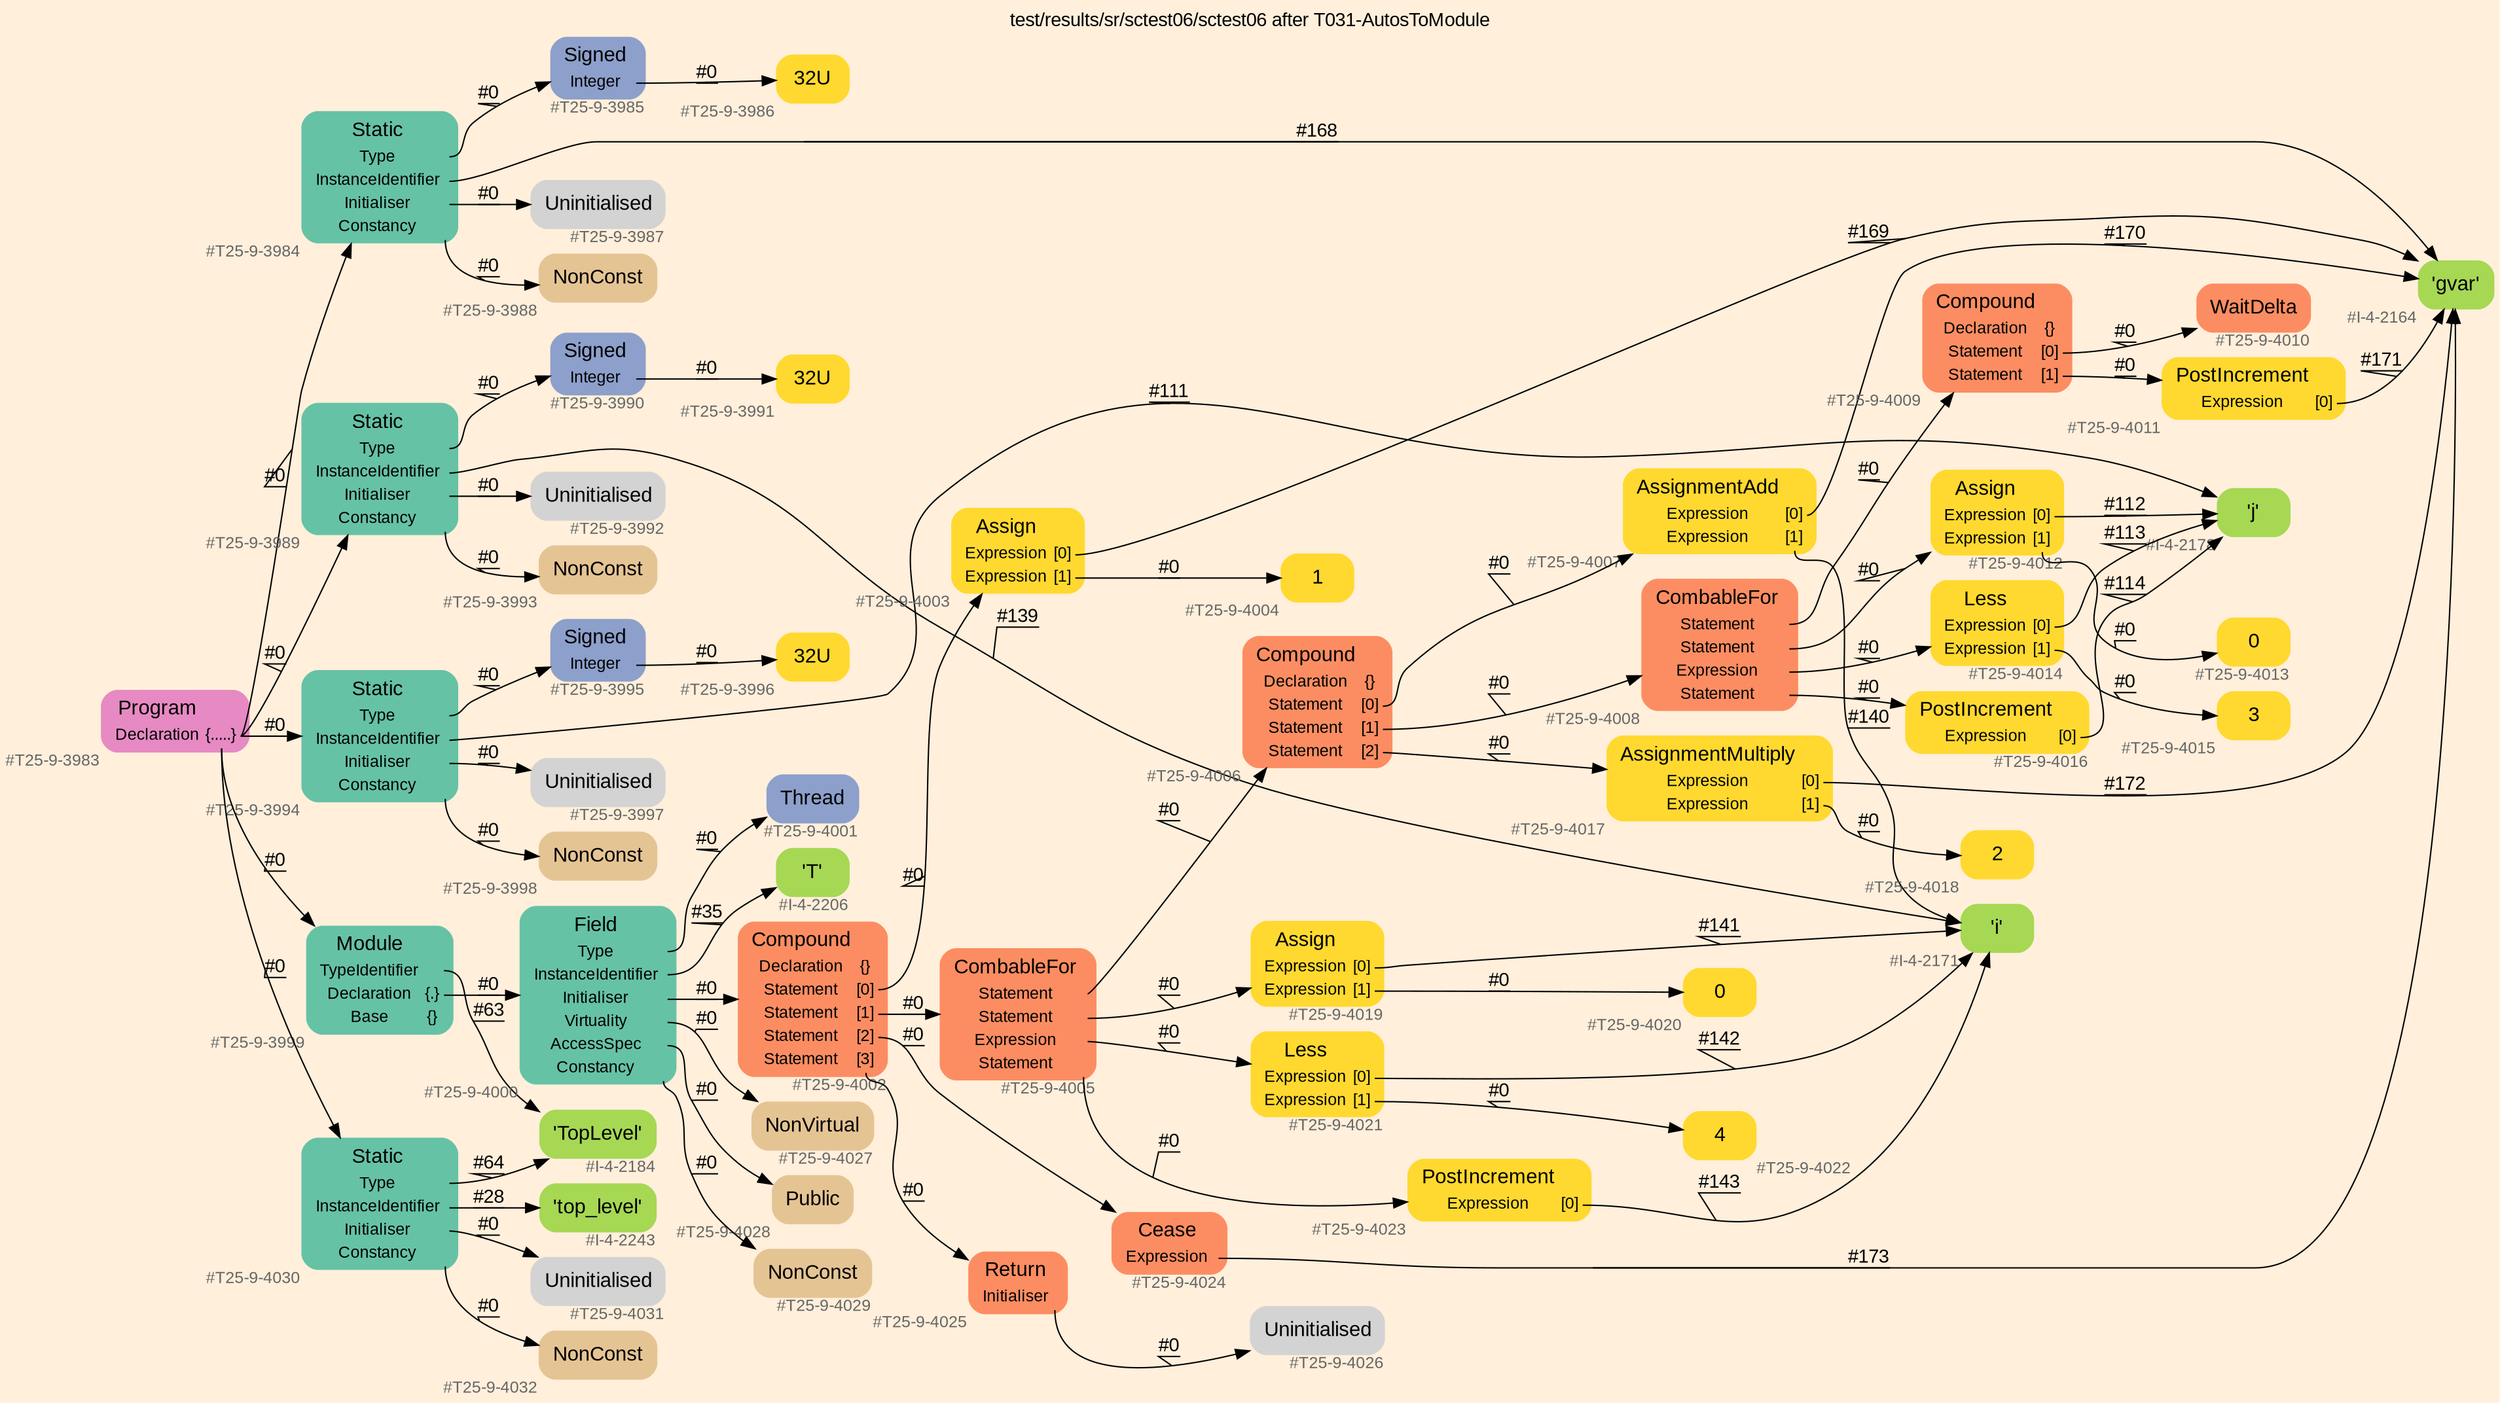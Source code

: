 digraph "test/results/sr/sctest06/sctest06 after T031-AutosToModule" {
label = "test/results/sr/sctest06/sctest06 after T031-AutosToModule"
labelloc = t
graph [
    rankdir = "LR"
    ranksep = 0.3
    bgcolor = antiquewhite1
    color = black
    fontcolor = black
    fontname = "Arial"
];
node [
    fontname = "Arial"
];
edge [
    fontname = "Arial"
];

// -------------------- node figure --------------------
// -------- block #T25-9-3983 ----------
"#T25-9-3983" [
    fillcolor = "/set28/4"
    xlabel = "#T25-9-3983"
    fontsize = "12"
    fontcolor = grey40
    shape = "plaintext"
    label = <<TABLE BORDER="0" CELLBORDER="0" CELLSPACING="0">
     <TR><TD><FONT COLOR="black" POINT-SIZE="15">Program</FONT></TD></TR>
     <TR><TD><FONT COLOR="black" POINT-SIZE="12">Declaration</FONT></TD><TD PORT="port0"><FONT COLOR="black" POINT-SIZE="12">{.....}</FONT></TD></TR>
    </TABLE>>
    style = "rounded,filled"
];

// -------- block #T25-9-3984 ----------
"#T25-9-3984" [
    fillcolor = "/set28/1"
    xlabel = "#T25-9-3984"
    fontsize = "12"
    fontcolor = grey40
    shape = "plaintext"
    label = <<TABLE BORDER="0" CELLBORDER="0" CELLSPACING="0">
     <TR><TD><FONT COLOR="black" POINT-SIZE="15">Static</FONT></TD></TR>
     <TR><TD><FONT COLOR="black" POINT-SIZE="12">Type</FONT></TD><TD PORT="port0"></TD></TR>
     <TR><TD><FONT COLOR="black" POINT-SIZE="12">InstanceIdentifier</FONT></TD><TD PORT="port1"></TD></TR>
     <TR><TD><FONT COLOR="black" POINT-SIZE="12">Initialiser</FONT></TD><TD PORT="port2"></TD></TR>
     <TR><TD><FONT COLOR="black" POINT-SIZE="12">Constancy</FONT></TD><TD PORT="port3"></TD></TR>
    </TABLE>>
    style = "rounded,filled"
];

// -------- block #T25-9-3985 ----------
"#T25-9-3985" [
    fillcolor = "/set28/3"
    xlabel = "#T25-9-3985"
    fontsize = "12"
    fontcolor = grey40
    shape = "plaintext"
    label = <<TABLE BORDER="0" CELLBORDER="0" CELLSPACING="0">
     <TR><TD><FONT COLOR="black" POINT-SIZE="15">Signed</FONT></TD></TR>
     <TR><TD><FONT COLOR="black" POINT-SIZE="12">Integer</FONT></TD><TD PORT="port0"></TD></TR>
    </TABLE>>
    style = "rounded,filled"
];

// -------- block #T25-9-3986 ----------
"#T25-9-3986" [
    fillcolor = "/set28/6"
    xlabel = "#T25-9-3986"
    fontsize = "12"
    fontcolor = grey40
    shape = "plaintext"
    label = <<TABLE BORDER="0" CELLBORDER="0" CELLSPACING="0">
     <TR><TD><FONT COLOR="black" POINT-SIZE="15">32U</FONT></TD></TR>
    </TABLE>>
    style = "rounded,filled"
];

// -------- block #I-4-2164 ----------
"#I-4-2164" [
    fillcolor = "/set28/5"
    xlabel = "#I-4-2164"
    fontsize = "12"
    fontcolor = grey40
    shape = "plaintext"
    label = <<TABLE BORDER="0" CELLBORDER="0" CELLSPACING="0">
     <TR><TD><FONT COLOR="black" POINT-SIZE="15">'gvar'</FONT></TD></TR>
    </TABLE>>
    style = "rounded,filled"
];

// -------- block #T25-9-3987 ----------
"#T25-9-3987" [
    xlabel = "#T25-9-3987"
    fontsize = "12"
    fontcolor = grey40
    shape = "plaintext"
    label = <<TABLE BORDER="0" CELLBORDER="0" CELLSPACING="0">
     <TR><TD><FONT COLOR="black" POINT-SIZE="15">Uninitialised</FONT></TD></TR>
    </TABLE>>
    style = "rounded,filled"
];

// -------- block #T25-9-3988 ----------
"#T25-9-3988" [
    fillcolor = "/set28/7"
    xlabel = "#T25-9-3988"
    fontsize = "12"
    fontcolor = grey40
    shape = "plaintext"
    label = <<TABLE BORDER="0" CELLBORDER="0" CELLSPACING="0">
     <TR><TD><FONT COLOR="black" POINT-SIZE="15">NonConst</FONT></TD></TR>
    </TABLE>>
    style = "rounded,filled"
];

// -------- block #T25-9-3989 ----------
"#T25-9-3989" [
    fillcolor = "/set28/1"
    xlabel = "#T25-9-3989"
    fontsize = "12"
    fontcolor = grey40
    shape = "plaintext"
    label = <<TABLE BORDER="0" CELLBORDER="0" CELLSPACING="0">
     <TR><TD><FONT COLOR="black" POINT-SIZE="15">Static</FONT></TD></TR>
     <TR><TD><FONT COLOR="black" POINT-SIZE="12">Type</FONT></TD><TD PORT="port0"></TD></TR>
     <TR><TD><FONT COLOR="black" POINT-SIZE="12">InstanceIdentifier</FONT></TD><TD PORT="port1"></TD></TR>
     <TR><TD><FONT COLOR="black" POINT-SIZE="12">Initialiser</FONT></TD><TD PORT="port2"></TD></TR>
     <TR><TD><FONT COLOR="black" POINT-SIZE="12">Constancy</FONT></TD><TD PORT="port3"></TD></TR>
    </TABLE>>
    style = "rounded,filled"
];

// -------- block #T25-9-3990 ----------
"#T25-9-3990" [
    fillcolor = "/set28/3"
    xlabel = "#T25-9-3990"
    fontsize = "12"
    fontcolor = grey40
    shape = "plaintext"
    label = <<TABLE BORDER="0" CELLBORDER="0" CELLSPACING="0">
     <TR><TD><FONT COLOR="black" POINT-SIZE="15">Signed</FONT></TD></TR>
     <TR><TD><FONT COLOR="black" POINT-SIZE="12">Integer</FONT></TD><TD PORT="port0"></TD></TR>
    </TABLE>>
    style = "rounded,filled"
];

// -------- block #T25-9-3991 ----------
"#T25-9-3991" [
    fillcolor = "/set28/6"
    xlabel = "#T25-9-3991"
    fontsize = "12"
    fontcolor = grey40
    shape = "plaintext"
    label = <<TABLE BORDER="0" CELLBORDER="0" CELLSPACING="0">
     <TR><TD><FONT COLOR="black" POINT-SIZE="15">32U</FONT></TD></TR>
    </TABLE>>
    style = "rounded,filled"
];

// -------- block #I-4-2171 ----------
"#I-4-2171" [
    fillcolor = "/set28/5"
    xlabel = "#I-4-2171"
    fontsize = "12"
    fontcolor = grey40
    shape = "plaintext"
    label = <<TABLE BORDER="0" CELLBORDER="0" CELLSPACING="0">
     <TR><TD><FONT COLOR="black" POINT-SIZE="15">'i'</FONT></TD></TR>
    </TABLE>>
    style = "rounded,filled"
];

// -------- block #T25-9-3992 ----------
"#T25-9-3992" [
    xlabel = "#T25-9-3992"
    fontsize = "12"
    fontcolor = grey40
    shape = "plaintext"
    label = <<TABLE BORDER="0" CELLBORDER="0" CELLSPACING="0">
     <TR><TD><FONT COLOR="black" POINT-SIZE="15">Uninitialised</FONT></TD></TR>
    </TABLE>>
    style = "rounded,filled"
];

// -------- block #T25-9-3993 ----------
"#T25-9-3993" [
    fillcolor = "/set28/7"
    xlabel = "#T25-9-3993"
    fontsize = "12"
    fontcolor = grey40
    shape = "plaintext"
    label = <<TABLE BORDER="0" CELLBORDER="0" CELLSPACING="0">
     <TR><TD><FONT COLOR="black" POINT-SIZE="15">NonConst</FONT></TD></TR>
    </TABLE>>
    style = "rounded,filled"
];

// -------- block #T25-9-3994 ----------
"#T25-9-3994" [
    fillcolor = "/set28/1"
    xlabel = "#T25-9-3994"
    fontsize = "12"
    fontcolor = grey40
    shape = "plaintext"
    label = <<TABLE BORDER="0" CELLBORDER="0" CELLSPACING="0">
     <TR><TD><FONT COLOR="black" POINT-SIZE="15">Static</FONT></TD></TR>
     <TR><TD><FONT COLOR="black" POINT-SIZE="12">Type</FONT></TD><TD PORT="port0"></TD></TR>
     <TR><TD><FONT COLOR="black" POINT-SIZE="12">InstanceIdentifier</FONT></TD><TD PORT="port1"></TD></TR>
     <TR><TD><FONT COLOR="black" POINT-SIZE="12">Initialiser</FONT></TD><TD PORT="port2"></TD></TR>
     <TR><TD><FONT COLOR="black" POINT-SIZE="12">Constancy</FONT></TD><TD PORT="port3"></TD></TR>
    </TABLE>>
    style = "rounded,filled"
];

// -------- block #T25-9-3995 ----------
"#T25-9-3995" [
    fillcolor = "/set28/3"
    xlabel = "#T25-9-3995"
    fontsize = "12"
    fontcolor = grey40
    shape = "plaintext"
    label = <<TABLE BORDER="0" CELLBORDER="0" CELLSPACING="0">
     <TR><TD><FONT COLOR="black" POINT-SIZE="15">Signed</FONT></TD></TR>
     <TR><TD><FONT COLOR="black" POINT-SIZE="12">Integer</FONT></TD><TD PORT="port0"></TD></TR>
    </TABLE>>
    style = "rounded,filled"
];

// -------- block #T25-9-3996 ----------
"#T25-9-3996" [
    fillcolor = "/set28/6"
    xlabel = "#T25-9-3996"
    fontsize = "12"
    fontcolor = grey40
    shape = "plaintext"
    label = <<TABLE BORDER="0" CELLBORDER="0" CELLSPACING="0">
     <TR><TD><FONT COLOR="black" POINT-SIZE="15">32U</FONT></TD></TR>
    </TABLE>>
    style = "rounded,filled"
];

// -------- block #I-4-2178 ----------
"#I-4-2178" [
    fillcolor = "/set28/5"
    xlabel = "#I-4-2178"
    fontsize = "12"
    fontcolor = grey40
    shape = "plaintext"
    label = <<TABLE BORDER="0" CELLBORDER="0" CELLSPACING="0">
     <TR><TD><FONT COLOR="black" POINT-SIZE="15">'j'</FONT></TD></TR>
    </TABLE>>
    style = "rounded,filled"
];

// -------- block #T25-9-3997 ----------
"#T25-9-3997" [
    xlabel = "#T25-9-3997"
    fontsize = "12"
    fontcolor = grey40
    shape = "plaintext"
    label = <<TABLE BORDER="0" CELLBORDER="0" CELLSPACING="0">
     <TR><TD><FONT COLOR="black" POINT-SIZE="15">Uninitialised</FONT></TD></TR>
    </TABLE>>
    style = "rounded,filled"
];

// -------- block #T25-9-3998 ----------
"#T25-9-3998" [
    fillcolor = "/set28/7"
    xlabel = "#T25-9-3998"
    fontsize = "12"
    fontcolor = grey40
    shape = "plaintext"
    label = <<TABLE BORDER="0" CELLBORDER="0" CELLSPACING="0">
     <TR><TD><FONT COLOR="black" POINT-SIZE="15">NonConst</FONT></TD></TR>
    </TABLE>>
    style = "rounded,filled"
];

// -------- block #T25-9-3999 ----------
"#T25-9-3999" [
    fillcolor = "/set28/1"
    xlabel = "#T25-9-3999"
    fontsize = "12"
    fontcolor = grey40
    shape = "plaintext"
    label = <<TABLE BORDER="0" CELLBORDER="0" CELLSPACING="0">
     <TR><TD><FONT COLOR="black" POINT-SIZE="15">Module</FONT></TD></TR>
     <TR><TD><FONT COLOR="black" POINT-SIZE="12">TypeIdentifier</FONT></TD><TD PORT="port0"></TD></TR>
     <TR><TD><FONT COLOR="black" POINT-SIZE="12">Declaration</FONT></TD><TD PORT="port1"><FONT COLOR="black" POINT-SIZE="12">{.}</FONT></TD></TR>
     <TR><TD><FONT COLOR="black" POINT-SIZE="12">Base</FONT></TD><TD PORT="port2"><FONT COLOR="black" POINT-SIZE="12">{}</FONT></TD></TR>
    </TABLE>>
    style = "rounded,filled"
];

// -------- block #I-4-2184 ----------
"#I-4-2184" [
    fillcolor = "/set28/5"
    xlabel = "#I-4-2184"
    fontsize = "12"
    fontcolor = grey40
    shape = "plaintext"
    label = <<TABLE BORDER="0" CELLBORDER="0" CELLSPACING="0">
     <TR><TD><FONT COLOR="black" POINT-SIZE="15">'TopLevel'</FONT></TD></TR>
    </TABLE>>
    style = "rounded,filled"
];

// -------- block #T25-9-4000 ----------
"#T25-9-4000" [
    fillcolor = "/set28/1"
    xlabel = "#T25-9-4000"
    fontsize = "12"
    fontcolor = grey40
    shape = "plaintext"
    label = <<TABLE BORDER="0" CELLBORDER="0" CELLSPACING="0">
     <TR><TD><FONT COLOR="black" POINT-SIZE="15">Field</FONT></TD></TR>
     <TR><TD><FONT COLOR="black" POINT-SIZE="12">Type</FONT></TD><TD PORT="port0"></TD></TR>
     <TR><TD><FONT COLOR="black" POINT-SIZE="12">InstanceIdentifier</FONT></TD><TD PORT="port1"></TD></TR>
     <TR><TD><FONT COLOR="black" POINT-SIZE="12">Initialiser</FONT></TD><TD PORT="port2"></TD></TR>
     <TR><TD><FONT COLOR="black" POINT-SIZE="12">Virtuality</FONT></TD><TD PORT="port3"></TD></TR>
     <TR><TD><FONT COLOR="black" POINT-SIZE="12">AccessSpec</FONT></TD><TD PORT="port4"></TD></TR>
     <TR><TD><FONT COLOR="black" POINT-SIZE="12">Constancy</FONT></TD><TD PORT="port5"></TD></TR>
    </TABLE>>
    style = "rounded,filled"
];

// -------- block #T25-9-4001 ----------
"#T25-9-4001" [
    fillcolor = "/set28/3"
    xlabel = "#T25-9-4001"
    fontsize = "12"
    fontcolor = grey40
    shape = "plaintext"
    label = <<TABLE BORDER="0" CELLBORDER="0" CELLSPACING="0">
     <TR><TD><FONT COLOR="black" POINT-SIZE="15">Thread</FONT></TD></TR>
    </TABLE>>
    style = "rounded,filled"
];

// -------- block #I-4-2206 ----------
"#I-4-2206" [
    fillcolor = "/set28/5"
    xlabel = "#I-4-2206"
    fontsize = "12"
    fontcolor = grey40
    shape = "plaintext"
    label = <<TABLE BORDER="0" CELLBORDER="0" CELLSPACING="0">
     <TR><TD><FONT COLOR="black" POINT-SIZE="15">'T'</FONT></TD></TR>
    </TABLE>>
    style = "rounded,filled"
];

// -------- block #T25-9-4002 ----------
"#T25-9-4002" [
    fillcolor = "/set28/2"
    xlabel = "#T25-9-4002"
    fontsize = "12"
    fontcolor = grey40
    shape = "plaintext"
    label = <<TABLE BORDER="0" CELLBORDER="0" CELLSPACING="0">
     <TR><TD><FONT COLOR="black" POINT-SIZE="15">Compound</FONT></TD></TR>
     <TR><TD><FONT COLOR="black" POINT-SIZE="12">Declaration</FONT></TD><TD PORT="port0"><FONT COLOR="black" POINT-SIZE="12">{}</FONT></TD></TR>
     <TR><TD><FONT COLOR="black" POINT-SIZE="12">Statement</FONT></TD><TD PORT="port1"><FONT COLOR="black" POINT-SIZE="12">[0]</FONT></TD></TR>
     <TR><TD><FONT COLOR="black" POINT-SIZE="12">Statement</FONT></TD><TD PORT="port2"><FONT COLOR="black" POINT-SIZE="12">[1]</FONT></TD></TR>
     <TR><TD><FONT COLOR="black" POINT-SIZE="12">Statement</FONT></TD><TD PORT="port3"><FONT COLOR="black" POINT-SIZE="12">[2]</FONT></TD></TR>
     <TR><TD><FONT COLOR="black" POINT-SIZE="12">Statement</FONT></TD><TD PORT="port4"><FONT COLOR="black" POINT-SIZE="12">[3]</FONT></TD></TR>
    </TABLE>>
    style = "rounded,filled"
];

// -------- block #T25-9-4003 ----------
"#T25-9-4003" [
    fillcolor = "/set28/6"
    xlabel = "#T25-9-4003"
    fontsize = "12"
    fontcolor = grey40
    shape = "plaintext"
    label = <<TABLE BORDER="0" CELLBORDER="0" CELLSPACING="0">
     <TR><TD><FONT COLOR="black" POINT-SIZE="15">Assign</FONT></TD></TR>
     <TR><TD><FONT COLOR="black" POINT-SIZE="12">Expression</FONT></TD><TD PORT="port0"><FONT COLOR="black" POINT-SIZE="12">[0]</FONT></TD></TR>
     <TR><TD><FONT COLOR="black" POINT-SIZE="12">Expression</FONT></TD><TD PORT="port1"><FONT COLOR="black" POINT-SIZE="12">[1]</FONT></TD></TR>
    </TABLE>>
    style = "rounded,filled"
];

// -------- block #T25-9-4004 ----------
"#T25-9-4004" [
    fillcolor = "/set28/6"
    xlabel = "#T25-9-4004"
    fontsize = "12"
    fontcolor = grey40
    shape = "plaintext"
    label = <<TABLE BORDER="0" CELLBORDER="0" CELLSPACING="0">
     <TR><TD><FONT COLOR="black" POINT-SIZE="15">1</FONT></TD></TR>
    </TABLE>>
    style = "rounded,filled"
];

// -------- block #T25-9-4005 ----------
"#T25-9-4005" [
    fillcolor = "/set28/2"
    xlabel = "#T25-9-4005"
    fontsize = "12"
    fontcolor = grey40
    shape = "plaintext"
    label = <<TABLE BORDER="0" CELLBORDER="0" CELLSPACING="0">
     <TR><TD><FONT COLOR="black" POINT-SIZE="15">CombableFor</FONT></TD></TR>
     <TR><TD><FONT COLOR="black" POINT-SIZE="12">Statement</FONT></TD><TD PORT="port0"></TD></TR>
     <TR><TD><FONT COLOR="black" POINT-SIZE="12">Statement</FONT></TD><TD PORT="port1"></TD></TR>
     <TR><TD><FONT COLOR="black" POINT-SIZE="12">Expression</FONT></TD><TD PORT="port2"></TD></TR>
     <TR><TD><FONT COLOR="black" POINT-SIZE="12">Statement</FONT></TD><TD PORT="port3"></TD></TR>
    </TABLE>>
    style = "rounded,filled"
];

// -------- block #T25-9-4006 ----------
"#T25-9-4006" [
    fillcolor = "/set28/2"
    xlabel = "#T25-9-4006"
    fontsize = "12"
    fontcolor = grey40
    shape = "plaintext"
    label = <<TABLE BORDER="0" CELLBORDER="0" CELLSPACING="0">
     <TR><TD><FONT COLOR="black" POINT-SIZE="15">Compound</FONT></TD></TR>
     <TR><TD><FONT COLOR="black" POINT-SIZE="12">Declaration</FONT></TD><TD PORT="port0"><FONT COLOR="black" POINT-SIZE="12">{}</FONT></TD></TR>
     <TR><TD><FONT COLOR="black" POINT-SIZE="12">Statement</FONT></TD><TD PORT="port1"><FONT COLOR="black" POINT-SIZE="12">[0]</FONT></TD></TR>
     <TR><TD><FONT COLOR="black" POINT-SIZE="12">Statement</FONT></TD><TD PORT="port2"><FONT COLOR="black" POINT-SIZE="12">[1]</FONT></TD></TR>
     <TR><TD><FONT COLOR="black" POINT-SIZE="12">Statement</FONT></TD><TD PORT="port3"><FONT COLOR="black" POINT-SIZE="12">[2]</FONT></TD></TR>
    </TABLE>>
    style = "rounded,filled"
];

// -------- block #T25-9-4007 ----------
"#T25-9-4007" [
    fillcolor = "/set28/6"
    xlabel = "#T25-9-4007"
    fontsize = "12"
    fontcolor = grey40
    shape = "plaintext"
    label = <<TABLE BORDER="0" CELLBORDER="0" CELLSPACING="0">
     <TR><TD><FONT COLOR="black" POINT-SIZE="15">AssignmentAdd</FONT></TD></TR>
     <TR><TD><FONT COLOR="black" POINT-SIZE="12">Expression</FONT></TD><TD PORT="port0"><FONT COLOR="black" POINT-SIZE="12">[0]</FONT></TD></TR>
     <TR><TD><FONT COLOR="black" POINT-SIZE="12">Expression</FONT></TD><TD PORT="port1"><FONT COLOR="black" POINT-SIZE="12">[1]</FONT></TD></TR>
    </TABLE>>
    style = "rounded,filled"
];

// -------- block #T25-9-4008 ----------
"#T25-9-4008" [
    fillcolor = "/set28/2"
    xlabel = "#T25-9-4008"
    fontsize = "12"
    fontcolor = grey40
    shape = "plaintext"
    label = <<TABLE BORDER="0" CELLBORDER="0" CELLSPACING="0">
     <TR><TD><FONT COLOR="black" POINT-SIZE="15">CombableFor</FONT></TD></TR>
     <TR><TD><FONT COLOR="black" POINT-SIZE="12">Statement</FONT></TD><TD PORT="port0"></TD></TR>
     <TR><TD><FONT COLOR="black" POINT-SIZE="12">Statement</FONT></TD><TD PORT="port1"></TD></TR>
     <TR><TD><FONT COLOR="black" POINT-SIZE="12">Expression</FONT></TD><TD PORT="port2"></TD></TR>
     <TR><TD><FONT COLOR="black" POINT-SIZE="12">Statement</FONT></TD><TD PORT="port3"></TD></TR>
    </TABLE>>
    style = "rounded,filled"
];

// -------- block #T25-9-4009 ----------
"#T25-9-4009" [
    fillcolor = "/set28/2"
    xlabel = "#T25-9-4009"
    fontsize = "12"
    fontcolor = grey40
    shape = "plaintext"
    label = <<TABLE BORDER="0" CELLBORDER="0" CELLSPACING="0">
     <TR><TD><FONT COLOR="black" POINT-SIZE="15">Compound</FONT></TD></TR>
     <TR><TD><FONT COLOR="black" POINT-SIZE="12">Declaration</FONT></TD><TD PORT="port0"><FONT COLOR="black" POINT-SIZE="12">{}</FONT></TD></TR>
     <TR><TD><FONT COLOR="black" POINT-SIZE="12">Statement</FONT></TD><TD PORT="port1"><FONT COLOR="black" POINT-SIZE="12">[0]</FONT></TD></TR>
     <TR><TD><FONT COLOR="black" POINT-SIZE="12">Statement</FONT></TD><TD PORT="port2"><FONT COLOR="black" POINT-SIZE="12">[1]</FONT></TD></TR>
    </TABLE>>
    style = "rounded,filled"
];

// -------- block #T25-9-4010 ----------
"#T25-9-4010" [
    fillcolor = "/set28/2"
    xlabel = "#T25-9-4010"
    fontsize = "12"
    fontcolor = grey40
    shape = "plaintext"
    label = <<TABLE BORDER="0" CELLBORDER="0" CELLSPACING="0">
     <TR><TD><FONT COLOR="black" POINT-SIZE="15">WaitDelta</FONT></TD></TR>
    </TABLE>>
    style = "rounded,filled"
];

// -------- block #T25-9-4011 ----------
"#T25-9-4011" [
    fillcolor = "/set28/6"
    xlabel = "#T25-9-4011"
    fontsize = "12"
    fontcolor = grey40
    shape = "plaintext"
    label = <<TABLE BORDER="0" CELLBORDER="0" CELLSPACING="0">
     <TR><TD><FONT COLOR="black" POINT-SIZE="15">PostIncrement</FONT></TD></TR>
     <TR><TD><FONT COLOR="black" POINT-SIZE="12">Expression</FONT></TD><TD PORT="port0"><FONT COLOR="black" POINT-SIZE="12">[0]</FONT></TD></TR>
    </TABLE>>
    style = "rounded,filled"
];

// -------- block #T25-9-4012 ----------
"#T25-9-4012" [
    fillcolor = "/set28/6"
    xlabel = "#T25-9-4012"
    fontsize = "12"
    fontcolor = grey40
    shape = "plaintext"
    label = <<TABLE BORDER="0" CELLBORDER="0" CELLSPACING="0">
     <TR><TD><FONT COLOR="black" POINT-SIZE="15">Assign</FONT></TD></TR>
     <TR><TD><FONT COLOR="black" POINT-SIZE="12">Expression</FONT></TD><TD PORT="port0"><FONT COLOR="black" POINT-SIZE="12">[0]</FONT></TD></TR>
     <TR><TD><FONT COLOR="black" POINT-SIZE="12">Expression</FONT></TD><TD PORT="port1"><FONT COLOR="black" POINT-SIZE="12">[1]</FONT></TD></TR>
    </TABLE>>
    style = "rounded,filled"
];

// -------- block #T25-9-4013 ----------
"#T25-9-4013" [
    fillcolor = "/set28/6"
    xlabel = "#T25-9-4013"
    fontsize = "12"
    fontcolor = grey40
    shape = "plaintext"
    label = <<TABLE BORDER="0" CELLBORDER="0" CELLSPACING="0">
     <TR><TD><FONT COLOR="black" POINT-SIZE="15">0</FONT></TD></TR>
    </TABLE>>
    style = "rounded,filled"
];

// -------- block #T25-9-4014 ----------
"#T25-9-4014" [
    fillcolor = "/set28/6"
    xlabel = "#T25-9-4014"
    fontsize = "12"
    fontcolor = grey40
    shape = "plaintext"
    label = <<TABLE BORDER="0" CELLBORDER="0" CELLSPACING="0">
     <TR><TD><FONT COLOR="black" POINT-SIZE="15">Less</FONT></TD></TR>
     <TR><TD><FONT COLOR="black" POINT-SIZE="12">Expression</FONT></TD><TD PORT="port0"><FONT COLOR="black" POINT-SIZE="12">[0]</FONT></TD></TR>
     <TR><TD><FONT COLOR="black" POINT-SIZE="12">Expression</FONT></TD><TD PORT="port1"><FONT COLOR="black" POINT-SIZE="12">[1]</FONT></TD></TR>
    </TABLE>>
    style = "rounded,filled"
];

// -------- block #T25-9-4015 ----------
"#T25-9-4015" [
    fillcolor = "/set28/6"
    xlabel = "#T25-9-4015"
    fontsize = "12"
    fontcolor = grey40
    shape = "plaintext"
    label = <<TABLE BORDER="0" CELLBORDER="0" CELLSPACING="0">
     <TR><TD><FONT COLOR="black" POINT-SIZE="15">3</FONT></TD></TR>
    </TABLE>>
    style = "rounded,filled"
];

// -------- block #T25-9-4016 ----------
"#T25-9-4016" [
    fillcolor = "/set28/6"
    xlabel = "#T25-9-4016"
    fontsize = "12"
    fontcolor = grey40
    shape = "plaintext"
    label = <<TABLE BORDER="0" CELLBORDER="0" CELLSPACING="0">
     <TR><TD><FONT COLOR="black" POINT-SIZE="15">PostIncrement</FONT></TD></TR>
     <TR><TD><FONT COLOR="black" POINT-SIZE="12">Expression</FONT></TD><TD PORT="port0"><FONT COLOR="black" POINT-SIZE="12">[0]</FONT></TD></TR>
    </TABLE>>
    style = "rounded,filled"
];

// -------- block #T25-9-4017 ----------
"#T25-9-4017" [
    fillcolor = "/set28/6"
    xlabel = "#T25-9-4017"
    fontsize = "12"
    fontcolor = grey40
    shape = "plaintext"
    label = <<TABLE BORDER="0" CELLBORDER="0" CELLSPACING="0">
     <TR><TD><FONT COLOR="black" POINT-SIZE="15">AssignmentMultiply</FONT></TD></TR>
     <TR><TD><FONT COLOR="black" POINT-SIZE="12">Expression</FONT></TD><TD PORT="port0"><FONT COLOR="black" POINT-SIZE="12">[0]</FONT></TD></TR>
     <TR><TD><FONT COLOR="black" POINT-SIZE="12">Expression</FONT></TD><TD PORT="port1"><FONT COLOR="black" POINT-SIZE="12">[1]</FONT></TD></TR>
    </TABLE>>
    style = "rounded,filled"
];

// -------- block #T25-9-4018 ----------
"#T25-9-4018" [
    fillcolor = "/set28/6"
    xlabel = "#T25-9-4018"
    fontsize = "12"
    fontcolor = grey40
    shape = "plaintext"
    label = <<TABLE BORDER="0" CELLBORDER="0" CELLSPACING="0">
     <TR><TD><FONT COLOR="black" POINT-SIZE="15">2</FONT></TD></TR>
    </TABLE>>
    style = "rounded,filled"
];

// -------- block #T25-9-4019 ----------
"#T25-9-4019" [
    fillcolor = "/set28/6"
    xlabel = "#T25-9-4019"
    fontsize = "12"
    fontcolor = grey40
    shape = "plaintext"
    label = <<TABLE BORDER="0" CELLBORDER="0" CELLSPACING="0">
     <TR><TD><FONT COLOR="black" POINT-SIZE="15">Assign</FONT></TD></TR>
     <TR><TD><FONT COLOR="black" POINT-SIZE="12">Expression</FONT></TD><TD PORT="port0"><FONT COLOR="black" POINT-SIZE="12">[0]</FONT></TD></TR>
     <TR><TD><FONT COLOR="black" POINT-SIZE="12">Expression</FONT></TD><TD PORT="port1"><FONT COLOR="black" POINT-SIZE="12">[1]</FONT></TD></TR>
    </TABLE>>
    style = "rounded,filled"
];

// -------- block #T25-9-4020 ----------
"#T25-9-4020" [
    fillcolor = "/set28/6"
    xlabel = "#T25-9-4020"
    fontsize = "12"
    fontcolor = grey40
    shape = "plaintext"
    label = <<TABLE BORDER="0" CELLBORDER="0" CELLSPACING="0">
     <TR><TD><FONT COLOR="black" POINT-SIZE="15">0</FONT></TD></TR>
    </TABLE>>
    style = "rounded,filled"
];

// -------- block #T25-9-4021 ----------
"#T25-9-4021" [
    fillcolor = "/set28/6"
    xlabel = "#T25-9-4021"
    fontsize = "12"
    fontcolor = grey40
    shape = "plaintext"
    label = <<TABLE BORDER="0" CELLBORDER="0" CELLSPACING="0">
     <TR><TD><FONT COLOR="black" POINT-SIZE="15">Less</FONT></TD></TR>
     <TR><TD><FONT COLOR="black" POINT-SIZE="12">Expression</FONT></TD><TD PORT="port0"><FONT COLOR="black" POINT-SIZE="12">[0]</FONT></TD></TR>
     <TR><TD><FONT COLOR="black" POINT-SIZE="12">Expression</FONT></TD><TD PORT="port1"><FONT COLOR="black" POINT-SIZE="12">[1]</FONT></TD></TR>
    </TABLE>>
    style = "rounded,filled"
];

// -------- block #T25-9-4022 ----------
"#T25-9-4022" [
    fillcolor = "/set28/6"
    xlabel = "#T25-9-4022"
    fontsize = "12"
    fontcolor = grey40
    shape = "plaintext"
    label = <<TABLE BORDER="0" CELLBORDER="0" CELLSPACING="0">
     <TR><TD><FONT COLOR="black" POINT-SIZE="15">4</FONT></TD></TR>
    </TABLE>>
    style = "rounded,filled"
];

// -------- block #T25-9-4023 ----------
"#T25-9-4023" [
    fillcolor = "/set28/6"
    xlabel = "#T25-9-4023"
    fontsize = "12"
    fontcolor = grey40
    shape = "plaintext"
    label = <<TABLE BORDER="0" CELLBORDER="0" CELLSPACING="0">
     <TR><TD><FONT COLOR="black" POINT-SIZE="15">PostIncrement</FONT></TD></TR>
     <TR><TD><FONT COLOR="black" POINT-SIZE="12">Expression</FONT></TD><TD PORT="port0"><FONT COLOR="black" POINT-SIZE="12">[0]</FONT></TD></TR>
    </TABLE>>
    style = "rounded,filled"
];

// -------- block #T25-9-4024 ----------
"#T25-9-4024" [
    fillcolor = "/set28/2"
    xlabel = "#T25-9-4024"
    fontsize = "12"
    fontcolor = grey40
    shape = "plaintext"
    label = <<TABLE BORDER="0" CELLBORDER="0" CELLSPACING="0">
     <TR><TD><FONT COLOR="black" POINT-SIZE="15">Cease</FONT></TD></TR>
     <TR><TD><FONT COLOR="black" POINT-SIZE="12">Expression</FONT></TD><TD PORT="port0"></TD></TR>
    </TABLE>>
    style = "rounded,filled"
];

// -------- block #T25-9-4025 ----------
"#T25-9-4025" [
    fillcolor = "/set28/2"
    xlabel = "#T25-9-4025"
    fontsize = "12"
    fontcolor = grey40
    shape = "plaintext"
    label = <<TABLE BORDER="0" CELLBORDER="0" CELLSPACING="0">
     <TR><TD><FONT COLOR="black" POINT-SIZE="15">Return</FONT></TD></TR>
     <TR><TD><FONT COLOR="black" POINT-SIZE="12">Initialiser</FONT></TD><TD PORT="port0"></TD></TR>
    </TABLE>>
    style = "rounded,filled"
];

// -------- block #T25-9-4026 ----------
"#T25-9-4026" [
    xlabel = "#T25-9-4026"
    fontsize = "12"
    fontcolor = grey40
    shape = "plaintext"
    label = <<TABLE BORDER="0" CELLBORDER="0" CELLSPACING="0">
     <TR><TD><FONT COLOR="black" POINT-SIZE="15">Uninitialised</FONT></TD></TR>
    </TABLE>>
    style = "rounded,filled"
];

// -------- block #T25-9-4027 ----------
"#T25-9-4027" [
    fillcolor = "/set28/7"
    xlabel = "#T25-9-4027"
    fontsize = "12"
    fontcolor = grey40
    shape = "plaintext"
    label = <<TABLE BORDER="0" CELLBORDER="0" CELLSPACING="0">
     <TR><TD><FONT COLOR="black" POINT-SIZE="15">NonVirtual</FONT></TD></TR>
    </TABLE>>
    style = "rounded,filled"
];

// -------- block #T25-9-4028 ----------
"#T25-9-4028" [
    fillcolor = "/set28/7"
    xlabel = "#T25-9-4028"
    fontsize = "12"
    fontcolor = grey40
    shape = "plaintext"
    label = <<TABLE BORDER="0" CELLBORDER="0" CELLSPACING="0">
     <TR><TD><FONT COLOR="black" POINT-SIZE="15">Public</FONT></TD></TR>
    </TABLE>>
    style = "rounded,filled"
];

// -------- block #T25-9-4029 ----------
"#T25-9-4029" [
    fillcolor = "/set28/7"
    xlabel = "#T25-9-4029"
    fontsize = "12"
    fontcolor = grey40
    shape = "plaintext"
    label = <<TABLE BORDER="0" CELLBORDER="0" CELLSPACING="0">
     <TR><TD><FONT COLOR="black" POINT-SIZE="15">NonConst</FONT></TD></TR>
    </TABLE>>
    style = "rounded,filled"
];

// -------- block #T25-9-4030 ----------
"#T25-9-4030" [
    fillcolor = "/set28/1"
    xlabel = "#T25-9-4030"
    fontsize = "12"
    fontcolor = grey40
    shape = "plaintext"
    label = <<TABLE BORDER="0" CELLBORDER="0" CELLSPACING="0">
     <TR><TD><FONT COLOR="black" POINT-SIZE="15">Static</FONT></TD></TR>
     <TR><TD><FONT COLOR="black" POINT-SIZE="12">Type</FONT></TD><TD PORT="port0"></TD></TR>
     <TR><TD><FONT COLOR="black" POINT-SIZE="12">InstanceIdentifier</FONT></TD><TD PORT="port1"></TD></TR>
     <TR><TD><FONT COLOR="black" POINT-SIZE="12">Initialiser</FONT></TD><TD PORT="port2"></TD></TR>
     <TR><TD><FONT COLOR="black" POINT-SIZE="12">Constancy</FONT></TD><TD PORT="port3"></TD></TR>
    </TABLE>>
    style = "rounded,filled"
];

// -------- block #I-4-2243 ----------
"#I-4-2243" [
    fillcolor = "/set28/5"
    xlabel = "#I-4-2243"
    fontsize = "12"
    fontcolor = grey40
    shape = "plaintext"
    label = <<TABLE BORDER="0" CELLBORDER="0" CELLSPACING="0">
     <TR><TD><FONT COLOR="black" POINT-SIZE="15">'top_level'</FONT></TD></TR>
    </TABLE>>
    style = "rounded,filled"
];

// -------- block #T25-9-4031 ----------
"#T25-9-4031" [
    xlabel = "#T25-9-4031"
    fontsize = "12"
    fontcolor = grey40
    shape = "plaintext"
    label = <<TABLE BORDER="0" CELLBORDER="0" CELLSPACING="0">
     <TR><TD><FONT COLOR="black" POINT-SIZE="15">Uninitialised</FONT></TD></TR>
    </TABLE>>
    style = "rounded,filled"
];

// -------- block #T25-9-4032 ----------
"#T25-9-4032" [
    fillcolor = "/set28/7"
    xlabel = "#T25-9-4032"
    fontsize = "12"
    fontcolor = grey40
    shape = "plaintext"
    label = <<TABLE BORDER="0" CELLBORDER="0" CELLSPACING="0">
     <TR><TD><FONT COLOR="black" POINT-SIZE="15">NonConst</FONT></TD></TR>
    </TABLE>>
    style = "rounded,filled"
];

"#T25-9-3983":port0 -> "#T25-9-3984" [
    label = "#0"
    decorate = true
    color = black
    fontcolor = black
];

"#T25-9-3983":port0 -> "#T25-9-3989" [
    label = "#0"
    decorate = true
    color = black
    fontcolor = black
];

"#T25-9-3983":port0 -> "#T25-9-3994" [
    label = "#0"
    decorate = true
    color = black
    fontcolor = black
];

"#T25-9-3983":port0 -> "#T25-9-3999" [
    label = "#0"
    decorate = true
    color = black
    fontcolor = black
];

"#T25-9-3983":port0 -> "#T25-9-4030" [
    label = "#0"
    decorate = true
    color = black
    fontcolor = black
];

"#T25-9-3984":port0 -> "#T25-9-3985" [
    label = "#0"
    decorate = true
    color = black
    fontcolor = black
];

"#T25-9-3984":port1 -> "#I-4-2164" [
    label = "#168"
    decorate = true
    color = black
    fontcolor = black
];

"#T25-9-3984":port2 -> "#T25-9-3987" [
    label = "#0"
    decorate = true
    color = black
    fontcolor = black
];

"#T25-9-3984":port3 -> "#T25-9-3988" [
    label = "#0"
    decorate = true
    color = black
    fontcolor = black
];

"#T25-9-3985":port0 -> "#T25-9-3986" [
    label = "#0"
    decorate = true
    color = black
    fontcolor = black
];

"#T25-9-3989":port0 -> "#T25-9-3990" [
    label = "#0"
    decorate = true
    color = black
    fontcolor = black
];

"#T25-9-3989":port1 -> "#I-4-2171" [
    label = "#139"
    decorate = true
    color = black
    fontcolor = black
];

"#T25-9-3989":port2 -> "#T25-9-3992" [
    label = "#0"
    decorate = true
    color = black
    fontcolor = black
];

"#T25-9-3989":port3 -> "#T25-9-3993" [
    label = "#0"
    decorate = true
    color = black
    fontcolor = black
];

"#T25-9-3990":port0 -> "#T25-9-3991" [
    label = "#0"
    decorate = true
    color = black
    fontcolor = black
];

"#T25-9-3994":port0 -> "#T25-9-3995" [
    label = "#0"
    decorate = true
    color = black
    fontcolor = black
];

"#T25-9-3994":port1 -> "#I-4-2178" [
    label = "#111"
    decorate = true
    color = black
    fontcolor = black
];

"#T25-9-3994":port2 -> "#T25-9-3997" [
    label = "#0"
    decorate = true
    color = black
    fontcolor = black
];

"#T25-9-3994":port3 -> "#T25-9-3998" [
    label = "#0"
    decorate = true
    color = black
    fontcolor = black
];

"#T25-9-3995":port0 -> "#T25-9-3996" [
    label = "#0"
    decorate = true
    color = black
    fontcolor = black
];

"#T25-9-3999":port0 -> "#I-4-2184" [
    label = "#63"
    decorate = true
    color = black
    fontcolor = black
];

"#T25-9-3999":port1 -> "#T25-9-4000" [
    label = "#0"
    decorate = true
    color = black
    fontcolor = black
];

"#T25-9-4000":port0 -> "#T25-9-4001" [
    label = "#0"
    decorate = true
    color = black
    fontcolor = black
];

"#T25-9-4000":port1 -> "#I-4-2206" [
    label = "#35"
    decorate = true
    color = black
    fontcolor = black
];

"#T25-9-4000":port2 -> "#T25-9-4002" [
    label = "#0"
    decorate = true
    color = black
    fontcolor = black
];

"#T25-9-4000":port3 -> "#T25-9-4027" [
    label = "#0"
    decorate = true
    color = black
    fontcolor = black
];

"#T25-9-4000":port4 -> "#T25-9-4028" [
    label = "#0"
    decorate = true
    color = black
    fontcolor = black
];

"#T25-9-4000":port5 -> "#T25-9-4029" [
    label = "#0"
    decorate = true
    color = black
    fontcolor = black
];

"#T25-9-4002":port1 -> "#T25-9-4003" [
    label = "#0"
    decorate = true
    color = black
    fontcolor = black
];

"#T25-9-4002":port2 -> "#T25-9-4005" [
    label = "#0"
    decorate = true
    color = black
    fontcolor = black
];

"#T25-9-4002":port3 -> "#T25-9-4024" [
    label = "#0"
    decorate = true
    color = black
    fontcolor = black
];

"#T25-9-4002":port4 -> "#T25-9-4025" [
    label = "#0"
    decorate = true
    color = black
    fontcolor = black
];

"#T25-9-4003":port0 -> "#I-4-2164" [
    label = "#169"
    decorate = true
    color = black
    fontcolor = black
];

"#T25-9-4003":port1 -> "#T25-9-4004" [
    label = "#0"
    decorate = true
    color = black
    fontcolor = black
];

"#T25-9-4005":port0 -> "#T25-9-4006" [
    label = "#0"
    decorate = true
    color = black
    fontcolor = black
];

"#T25-9-4005":port1 -> "#T25-9-4019" [
    label = "#0"
    decorate = true
    color = black
    fontcolor = black
];

"#T25-9-4005":port2 -> "#T25-9-4021" [
    label = "#0"
    decorate = true
    color = black
    fontcolor = black
];

"#T25-9-4005":port3 -> "#T25-9-4023" [
    label = "#0"
    decorate = true
    color = black
    fontcolor = black
];

"#T25-9-4006":port1 -> "#T25-9-4007" [
    label = "#0"
    decorate = true
    color = black
    fontcolor = black
];

"#T25-9-4006":port2 -> "#T25-9-4008" [
    label = "#0"
    decorate = true
    color = black
    fontcolor = black
];

"#T25-9-4006":port3 -> "#T25-9-4017" [
    label = "#0"
    decorate = true
    color = black
    fontcolor = black
];

"#T25-9-4007":port0 -> "#I-4-2164" [
    label = "#170"
    decorate = true
    color = black
    fontcolor = black
];

"#T25-9-4007":port1 -> "#I-4-2171" [
    label = "#140"
    decorate = true
    color = black
    fontcolor = black
];

"#T25-9-4008":port0 -> "#T25-9-4009" [
    label = "#0"
    decorate = true
    color = black
    fontcolor = black
];

"#T25-9-4008":port1 -> "#T25-9-4012" [
    label = "#0"
    decorate = true
    color = black
    fontcolor = black
];

"#T25-9-4008":port2 -> "#T25-9-4014" [
    label = "#0"
    decorate = true
    color = black
    fontcolor = black
];

"#T25-9-4008":port3 -> "#T25-9-4016" [
    label = "#0"
    decorate = true
    color = black
    fontcolor = black
];

"#T25-9-4009":port1 -> "#T25-9-4010" [
    label = "#0"
    decorate = true
    color = black
    fontcolor = black
];

"#T25-9-4009":port2 -> "#T25-9-4011" [
    label = "#0"
    decorate = true
    color = black
    fontcolor = black
];

"#T25-9-4011":port0 -> "#I-4-2164" [
    label = "#171"
    decorate = true
    color = black
    fontcolor = black
];

"#T25-9-4012":port0 -> "#I-4-2178" [
    label = "#112"
    decorate = true
    color = black
    fontcolor = black
];

"#T25-9-4012":port1 -> "#T25-9-4013" [
    label = "#0"
    decorate = true
    color = black
    fontcolor = black
];

"#T25-9-4014":port0 -> "#I-4-2178" [
    label = "#113"
    decorate = true
    color = black
    fontcolor = black
];

"#T25-9-4014":port1 -> "#T25-9-4015" [
    label = "#0"
    decorate = true
    color = black
    fontcolor = black
];

"#T25-9-4016":port0 -> "#I-4-2178" [
    label = "#114"
    decorate = true
    color = black
    fontcolor = black
];

"#T25-9-4017":port0 -> "#I-4-2164" [
    label = "#172"
    decorate = true
    color = black
    fontcolor = black
];

"#T25-9-4017":port1 -> "#T25-9-4018" [
    label = "#0"
    decorate = true
    color = black
    fontcolor = black
];

"#T25-9-4019":port0 -> "#I-4-2171" [
    label = "#141"
    decorate = true
    color = black
    fontcolor = black
];

"#T25-9-4019":port1 -> "#T25-9-4020" [
    label = "#0"
    decorate = true
    color = black
    fontcolor = black
];

"#T25-9-4021":port0 -> "#I-4-2171" [
    label = "#142"
    decorate = true
    color = black
    fontcolor = black
];

"#T25-9-4021":port1 -> "#T25-9-4022" [
    label = "#0"
    decorate = true
    color = black
    fontcolor = black
];

"#T25-9-4023":port0 -> "#I-4-2171" [
    label = "#143"
    decorate = true
    color = black
    fontcolor = black
];

"#T25-9-4024":port0 -> "#I-4-2164" [
    label = "#173"
    decorate = true
    color = black
    fontcolor = black
];

"#T25-9-4025":port0 -> "#T25-9-4026" [
    label = "#0"
    decorate = true
    color = black
    fontcolor = black
];

"#T25-9-4030":port0 -> "#I-4-2184" [
    label = "#64"
    decorate = true
    color = black
    fontcolor = black
];

"#T25-9-4030":port1 -> "#I-4-2243" [
    label = "#28"
    decorate = true
    color = black
    fontcolor = black
];

"#T25-9-4030":port2 -> "#T25-9-4031" [
    label = "#0"
    decorate = true
    color = black
    fontcolor = black
];

"#T25-9-4030":port3 -> "#T25-9-4032" [
    label = "#0"
    decorate = true
    color = black
    fontcolor = black
];


}
